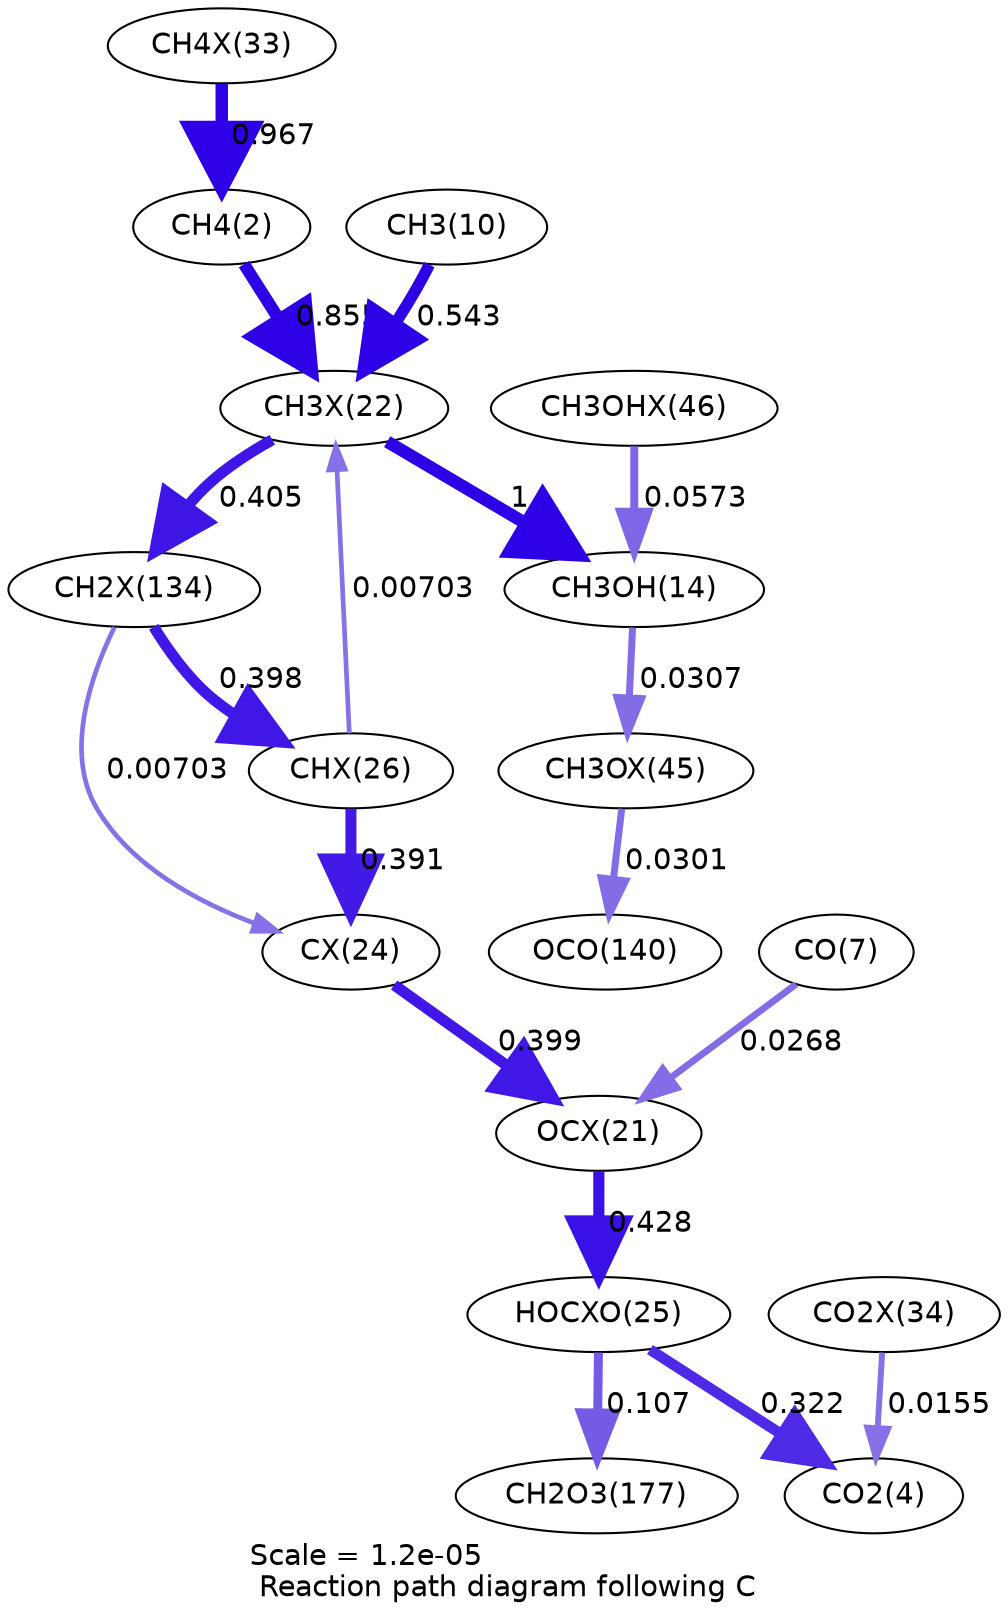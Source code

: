 digraph reaction_paths {
center=1;
s40 -> s4[fontname="Helvetica", penwidth=5.97, arrowsize=2.99, color="0.7, 1.47, 0.9"
, label=" 0.967"];
s4 -> s34[fontname="Helvetica", penwidth=5.88, arrowsize=2.94, color="0.7, 1.35, 0.9"
, label=" 0.855"];
s12 -> s34[fontname="Helvetica", penwidth=5.54, arrowsize=2.77, color="0.7, 1.04, 0.9"
, label=" 0.543"];
s34 -> s16[fontname="Helvetica", penwidth=6, arrowsize=3, color="0.7, 1.5, 0.9"
, label=" 1"];
s34 -> s51[fontname="Helvetica", penwidth=5.32, arrowsize=2.66, color="0.7, 0.905, 0.9"
, label=" 0.405"];
s38 -> s34[fontname="Helvetica", penwidth=2.26, arrowsize=1.13, color="0.7, 0.507, 0.9"
, label=" 0.00703"];
s50 -> s16[fontname="Helvetica", penwidth=3.84, arrowsize=1.92, color="0.7, 0.557, 0.9"
, label=" 0.0573"];
s16 -> s49[fontname="Helvetica", penwidth=3.37, arrowsize=1.68, color="0.7, 0.531, 0.9"
, label=" 0.0307"];
s51 -> s38[fontname="Helvetica", penwidth=5.3, arrowsize=2.65, color="0.7, 0.898, 0.9"
, label=" 0.398"];
s51 -> s36[fontname="Helvetica", penwidth=2.26, arrowsize=1.13, color="0.7, 0.507, 0.9"
, label=" 0.00703"];
s38 -> s36[fontname="Helvetica", penwidth=5.29, arrowsize=2.65, color="0.7, 0.891, 0.9"
, label=" 0.391"];
s49 -> s25[fontname="Helvetica", penwidth=3.36, arrowsize=1.68, color="0.7, 0.53, 0.9"
, label=" 0.0301"];
s9 -> s33[fontname="Helvetica", penwidth=3.27, arrowsize=1.63, color="0.7, 0.527, 0.9"
, label=" 0.0268"];
s33 -> s37[fontname="Helvetica", penwidth=5.36, arrowsize=2.68, color="0.7, 0.928, 0.9"
, label=" 0.428"];
s36 -> s33[fontname="Helvetica", penwidth=5.31, arrowsize=2.65, color="0.7, 0.899, 0.9"
, label=" 0.399"];
s37 -> s6[fontname="Helvetica", penwidth=5.14, arrowsize=2.57, color="0.7, 0.822, 0.9"
, label=" 0.322"];
s41 -> s6[fontname="Helvetica", penwidth=2.85, arrowsize=1.43, color="0.7, 0.515, 0.9"
, label=" 0.0155"];
s37 -> s28[fontname="Helvetica", penwidth=4.31, arrowsize=2.16, color="0.7, 0.607, 0.9"
, label=" 0.107"];
s4 [ fontname="Helvetica", label="CH4(2)"];
s6 [ fontname="Helvetica", label="CO2(4)"];
s9 [ fontname="Helvetica", label="CO(7)"];
s12 [ fontname="Helvetica", label="CH3(10)"];
s16 [ fontname="Helvetica", label="CH3OH(14)"];
s25 [ fontname="Helvetica", label="OCO(140)"];
s28 [ fontname="Helvetica", label="CH2O3(177)"];
s33 [ fontname="Helvetica", label="OCX(21)"];
s34 [ fontname="Helvetica", label="CH3X(22)"];
s36 [ fontname="Helvetica", label="CX(24)"];
s37 [ fontname="Helvetica", label="HOCXO(25)"];
s38 [ fontname="Helvetica", label="CHX(26)"];
s40 [ fontname="Helvetica", label="CH4X(33)"];
s41 [ fontname="Helvetica", label="CO2X(34)"];
s49 [ fontname="Helvetica", label="CH3OX(45)"];
s50 [ fontname="Helvetica", label="CH3OHX(46)"];
s51 [ fontname="Helvetica", label="CH2X(134)"];
 label = "Scale = 1.2e-05\l Reaction path diagram following C";
 fontname = "Helvetica";
}
